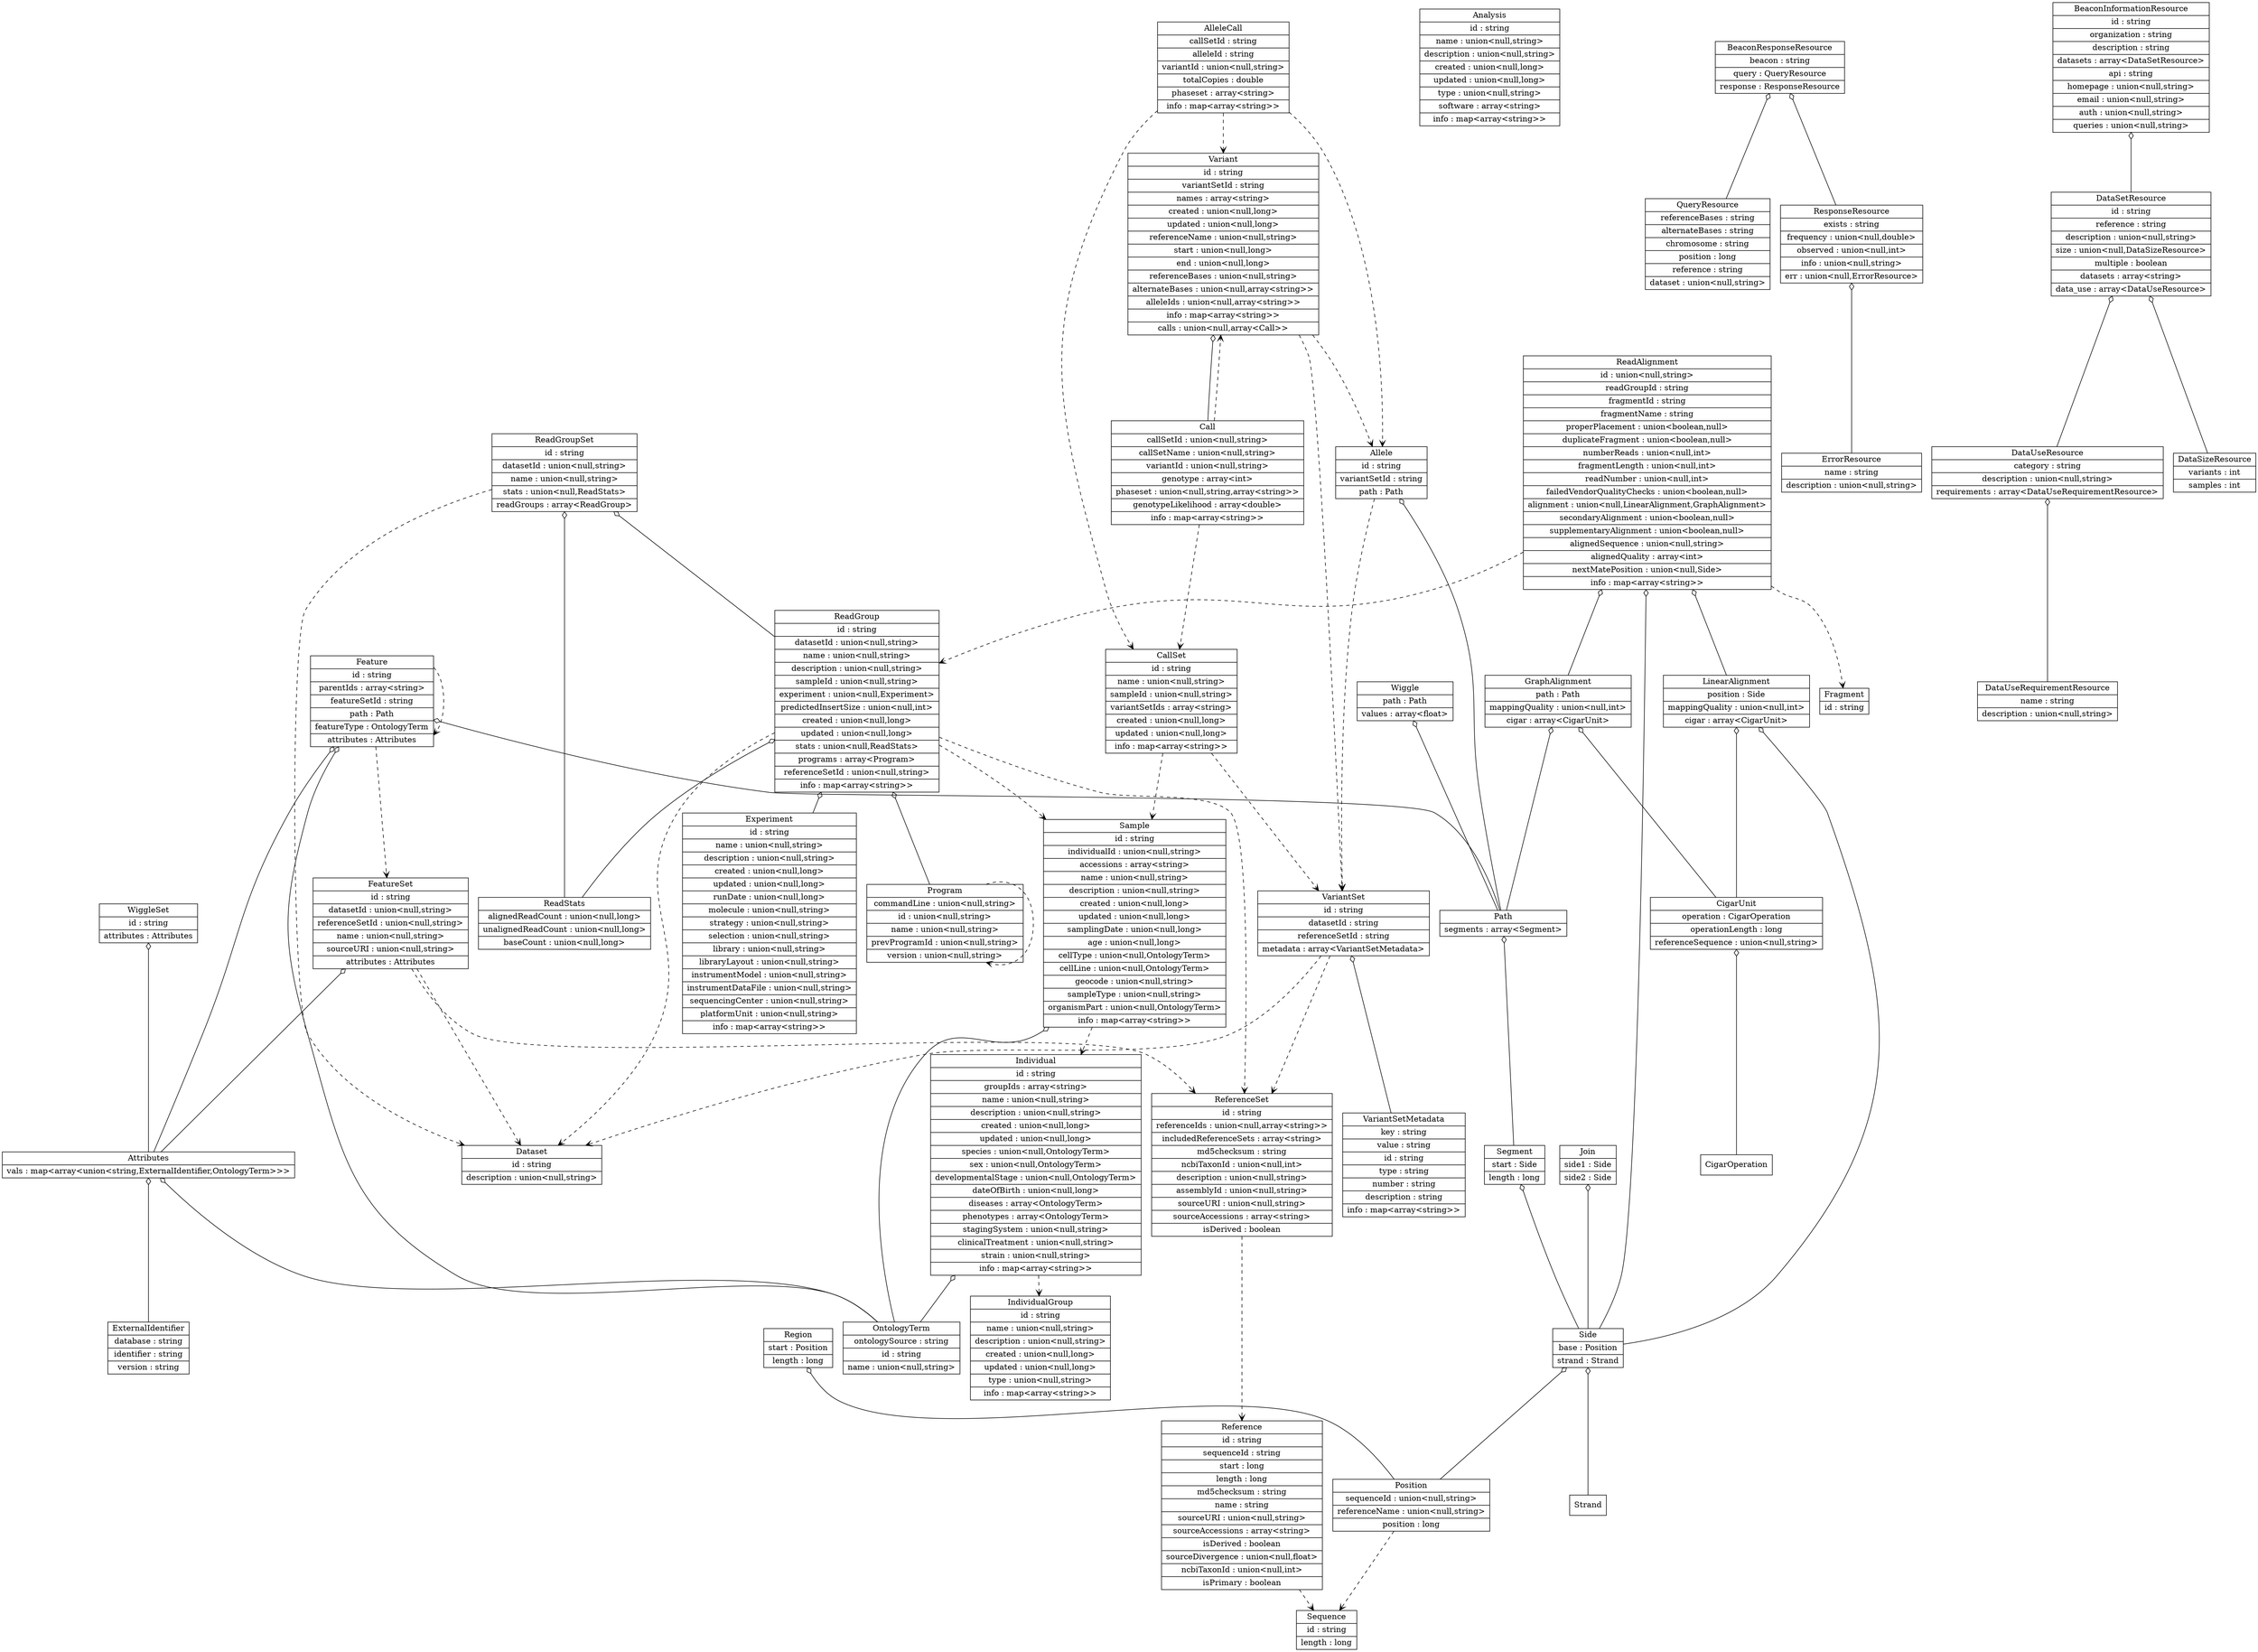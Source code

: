 digraph UML {
node [
	shape=record
]
org_ga4gh_models_ReferenceSet [
	label="{ReferenceSet|id : string|referenceIds : union&lt;null,array&lt;string&gt;&gt;|includedReferenceSets : array&lt;string&gt;|md5checksum : string|ncbiTaxonId : union&lt;null,int&gt;|description : union&lt;null,string&gt;|assemblyId : union&lt;null,string&gt;|sourceURI : union&lt;null,string&gt;|sourceAccessions : array&lt;string&gt;|isDerived : boolean}"
]
org_ga4gh_models_Join [
	label="{Join|side1 : Side|side2 : Side}"
]
org_ga4gh_models_OntologyTerm [
	label="{OntologyTerm|ontologySource : string|id : string|name : union&lt;null,string&gt;}"
]
org_ga4gh_models_Analysis [
	label="{Analysis|id : string|name : union&lt;null,string&gt;|description : union&lt;null,string&gt;|created : union&lt;null,long&gt;|updated : union&lt;null,long&gt;|type : union&lt;null,string&gt;|software : array&lt;string&gt;|info : map&lt;array&lt;string&gt;&gt;}"
]
org_ga4gh_models_Dataset [
	label="{Dataset|id : string|description : union&lt;null,string&gt;}"
]
org_ga4gh_models_WiggleSet [
	label="{WiggleSet|id : string|attributes : Attributes}"
]
org_ga4gh_beacon_QueryResource [
	label="{QueryResource|referenceBases : string|alternateBases : string|chromosome : string|position : long|reference : string|dataset : union&lt;null,string&gt;}"
]
org_ga4gh_models_Allele [
	label="{Allele|id : string|variantSetId : string|path : Path}"
]
org_ga4gh_models_ReadGroupSet [
	label="{ReadGroupSet|id : string|datasetId : union&lt;null,string&gt;|name : union&lt;null,string&gt;|stats : union&lt;null,ReadStats&gt;|readGroups : array&lt;ReadGroup&gt;}"
]
org_ga4gh_models_FeatureSet [
	label="{FeatureSet|id : string|datasetId : union&lt;null,string&gt;|referenceSetId : union&lt;null,string&gt;|name : union&lt;null,string&gt;|sourceURI : union&lt;null,string&gt;|attributes : Attributes}"
]
org_ga4gh_models_CigarUnit [
	label="{CigarUnit|operation : CigarOperation|operationLength : long|referenceSequence : union&lt;null,string&gt;}"
]
org_ga4gh_models_Reference [
	label="{Reference|id : string|sequenceId : string|start : long|length : long|md5checksum : string|name : string|sourceURI : union&lt;null,string&gt;|sourceAccessions : array&lt;string&gt;|isDerived : boolean|sourceDivergence : union&lt;null,float&gt;|ncbiTaxonId : union&lt;null,int&gt;|isPrimary : boolean}"
]
org_ga4gh_models_Attributes [
	label="{Attributes|vals : map&lt;array&lt;union&lt;string,ExternalIdentifier,OntologyTerm&gt;&gt;&gt;}"
]
org_ga4gh_models_CigarOperation [
	label="{CigarOperation}"
]
org_ga4gh_models_Region [
	label="{Region|start : Position|length : long}"
]
org_ga4gh_beacon_ErrorResource [
	label="{ErrorResource|name : string|description : union&lt;null,string&gt;}"
]
org_ga4gh_models_Program [
	label="{Program|commandLine : union&lt;null,string&gt;|id : union&lt;null,string&gt;|name : union&lt;null,string&gt;|prevProgramId : union&lt;null,string&gt;|version : union&lt;null,string&gt;}"
]
org_ga4gh_models_Path [
	label="{Path|segments : array&lt;Segment&gt;}"
]
org_ga4gh_beacon_DataUseRequirementResource [
	label="{DataUseRequirementResource|name : string|description : union&lt;null,string&gt;}"
]
org_ga4gh_models_GraphAlignment [
	label="{GraphAlignment|path : Path|mappingQuality : union&lt;null,int&gt;|cigar : array&lt;CigarUnit&gt;}"
]
org_ga4gh_models_AlleleCall [
	label="{AlleleCall|callSetId : string|alleleId : string|variantId : union&lt;null,string&gt;|totalCopies : double|phaseset : array&lt;string&gt;|info : map&lt;array&lt;string&gt;&gt;}"
]
org_ga4gh_models_Position [
	label="{Position|sequenceId : union&lt;null,string&gt;|referenceName : union&lt;null,string&gt;|position : long}"
]
org_ga4gh_models_Variant [
	label="{Variant|id : string|variantSetId : string|names : array&lt;string&gt;|created : union&lt;null,long&gt;|updated : union&lt;null,long&gt;|referenceName : union&lt;null,string&gt;|start : union&lt;null,long&gt;|end : union&lt;null,long&gt;|referenceBases : union&lt;null,string&gt;|alternateBases : union&lt;null,array&lt;string&gt;&gt;|alleleIds : union&lt;null,array&lt;string&gt;&gt;|info : map&lt;array&lt;string&gt;&gt;|calls : union&lt;null,array&lt;Call&gt;&gt;}"
]
org_ga4gh_models_ReadStats [
	label="{ReadStats|alignedReadCount : union&lt;null,long&gt;|unalignedReadCount : union&lt;null,long&gt;|baseCount : union&lt;null,long&gt;}"
]
org_ga4gh_beacon_BeaconInformationResource [
	label="{BeaconInformationResource|id : string|organization : string|description : string|datasets : array&lt;DataSetResource&gt;|api : string|homepage : union&lt;null,string&gt;|email : union&lt;null,string&gt;|auth : union&lt;null,string&gt;|queries : union&lt;null,string&gt;}"
]
org_ga4gh_models_ExternalIdentifier [
	label="{ExternalIdentifier|database : string|identifier : string|version : string}"
]
org_ga4gh_models_Call [
	label="{Call|callSetId : union&lt;null,string&gt;|callSetName : union&lt;null,string&gt;|variantId : union&lt;null,string&gt;|genotype : array&lt;int&gt;|phaseset : union&lt;null,string,array&lt;string&gt;&gt;|genotypeLikelihood : array&lt;double&gt;|info : map&lt;array&lt;string&gt;&gt;}"
]
org_ga4gh_models_LinearAlignment [
	label="{LinearAlignment|position : Side|mappingQuality : union&lt;null,int&gt;|cigar : array&lt;CigarUnit&gt;}"
]
org_ga4gh_models_Sample [
	label="{Sample|id : string|individualId : union&lt;null,string&gt;|accessions : array&lt;string&gt;|name : union&lt;null,string&gt;|description : union&lt;null,string&gt;|created : union&lt;null,long&gt;|updated : union&lt;null,long&gt;|samplingDate : union&lt;null,long&gt;|age : union&lt;null,long&gt;|cellType : union&lt;null,OntologyTerm&gt;|cellLine : union&lt;null,OntologyTerm&gt;|geocode : union&lt;null,string&gt;|sampleType : union&lt;null,string&gt;|organismPart : union&lt;null,OntologyTerm&gt;|info : map&lt;array&lt;string&gt;&gt;}"
]
org_ga4gh_models_Feature [
	label="{Feature|id : string|parentIds : array&lt;string&gt;|featureSetId : string|path : Path|featureType : OntologyTerm|attributes : Attributes}"
]
org_ga4gh_models_CallSet [
	label="{CallSet|id : string|name : union&lt;null,string&gt;|sampleId : union&lt;null,string&gt;|variantSetIds : array&lt;string&gt;|created : union&lt;null,long&gt;|updated : union&lt;null,long&gt;|info : map&lt;array&lt;string&gt;&gt;}"
]
org_ga4gh_beacon_DataUseResource [
	label="{DataUseResource|category : string|description : union&lt;null,string&gt;|requirements : array&lt;DataUseRequirementResource&gt;}"
]
org_ga4gh_models_Side [
	label="{Side|base : Position|strand : Strand}"
]
org_ga4gh_models_IndividualGroup [
	label="{IndividualGroup|id : string|name : union&lt;null,string&gt;|description : union&lt;null,string&gt;|created : union&lt;null,long&gt;|updated : union&lt;null,long&gt;|type : union&lt;null,string&gt;|info : map&lt;array&lt;string&gt;&gt;}"
]
org_ga4gh_models_Strand [
	label="{Strand}"
]
org_ga4gh_models_ReadGroup [
	label="{ReadGroup|id : string|datasetId : union&lt;null,string&gt;|name : union&lt;null,string&gt;|description : union&lt;null,string&gt;|sampleId : union&lt;null,string&gt;|experiment : union&lt;null,Experiment&gt;|predictedInsertSize : union&lt;null,int&gt;|created : union&lt;null,long&gt;|updated : union&lt;null,long&gt;|stats : union&lt;null,ReadStats&gt;|programs : array&lt;Program&gt;|referenceSetId : union&lt;null,string&gt;|info : map&lt;array&lt;string&gt;&gt;}"
]
org_ga4gh_models_Fragment [
	label="{Fragment|id : string}"
]
org_ga4gh_models_Individual [
	label="{Individual|id : string|groupIds : array&lt;string&gt;|name : union&lt;null,string&gt;|description : union&lt;null,string&gt;|created : union&lt;null,long&gt;|updated : union&lt;null,long&gt;|species : union&lt;null,OntologyTerm&gt;|sex : union&lt;null,OntologyTerm&gt;|developmentalStage : union&lt;null,OntologyTerm&gt;|dateOfBirth : union&lt;null,long&gt;|diseases : array&lt;OntologyTerm&gt;|phenotypes : array&lt;OntologyTerm&gt;|stagingSystem : union&lt;null,string&gt;|clinicalTreatment : union&lt;null,string&gt;|strain : union&lt;null,string&gt;|info : map&lt;array&lt;string&gt;&gt;}"
]
org_ga4gh_models_Experiment [
	label="{Experiment|id : string|name : union&lt;null,string&gt;|description : union&lt;null,string&gt;|created : union&lt;null,long&gt;|updated : union&lt;null,long&gt;|runDate : union&lt;null,long&gt;|molecule : union&lt;null,string&gt;|strategy : union&lt;null,string&gt;|selection : union&lt;null,string&gt;|library : union&lt;null,string&gt;|libraryLayout : union&lt;null,string&gt;|instrumentModel : union&lt;null,string&gt;|instrumentDataFile : union&lt;null,string&gt;|sequencingCenter : union&lt;null,string&gt;|platformUnit : union&lt;null,string&gt;|info : map&lt;array&lt;string&gt;&gt;}"
]
org_ga4gh_models_Sequence [
	label="{Sequence|id : string|length : long}"
]
org_ga4gh_beacon_ResponseResource [
	label="{ResponseResource|exists : string|frequency : union&lt;null,double&gt;|observed : union&lt;null,int&gt;|info : union&lt;null,string&gt;|err : union&lt;null,ErrorResource&gt;}"
]
org_ga4gh_models_Segment [
	label="{Segment|start : Side|length : long}"
]
org_ga4gh_beacon_DataSetResource [
	label="{DataSetResource|id : string|reference : string|description : union&lt;null,string&gt;|size : union&lt;null,DataSizeResource&gt;|multiple : boolean|datasets : array&lt;string&gt;|data_use : array&lt;DataUseResource&gt;}"
]
org_ga4gh_beacon_DataSizeResource [
	label="{DataSizeResource|variants : int|samples : int}"
]
org_ga4gh_models_VariantSet [
	label="{VariantSet|id : string|datasetId : string|referenceSetId : string|metadata : array&lt;VariantSetMetadata&gt;}"
]
org_ga4gh_models_Wiggle [
	label="{Wiggle|path : Path|values : array&lt;float&gt;}"
]
org_ga4gh_beacon_BeaconResponseResource [
	label="{BeaconResponseResource|beacon : string|query : QueryResource|response : ResponseResource}"
]
org_ga4gh_models_ReadAlignment [
	label="{ReadAlignment|id : union&lt;null,string&gt;|readGroupId : string|fragmentId : string|fragmentName : string|properPlacement : union&lt;boolean,null&gt;|duplicateFragment : union&lt;boolean,null&gt;|numberReads : union&lt;null,int&gt;|fragmentLength : union&lt;null,int&gt;|readNumber : union&lt;null,int&gt;|failedVendorQualityChecks : union&lt;boolean,null&gt;|alignment : union&lt;null,LinearAlignment,GraphAlignment&gt;|secondaryAlignment : union&lt;boolean,null&gt;|supplementaryAlignment : union&lt;boolean,null&gt;|alignedSequence : union&lt;null,string&gt;|alignedQuality : array&lt;int&gt;|nextMatePosition : union&lt;null,Side&gt;|info : map&lt;array&lt;string&gt;&gt;}"
]
org_ga4gh_models_VariantSetMetadata [
	label="{VariantSetMetadata|key : string|value : string|id : string|type : string|number : string|description : string|info : map&lt;array&lt;string&gt;&gt;}"
]
edge [
	dir=both
	arrowtail=odiamond
	arrowhead=none
]
org_ga4gh_models_Wiggle -> org_ga4gh_models_Path
org_ga4gh_models_Side -> org_ga4gh_models_Strand
org_ga4gh_models_Individual -> org_ga4gh_models_OntologyTerm
org_ga4gh_beacon_DataUseResource -> org_ga4gh_beacon_DataUseRequirementResource
org_ga4gh_models_ReadAlignment -> org_ga4gh_models_LinearAlignment
org_ga4gh_models_Region -> org_ga4gh_models_Position
org_ga4gh_models_ReadAlignment -> org_ga4gh_models_GraphAlignment
org_ga4gh_models_Variant -> org_ga4gh_models_Call
org_ga4gh_models_FeatureSet -> org_ga4gh_models_Attributes
org_ga4gh_models_LinearAlignment -> org_ga4gh_models_Side
org_ga4gh_models_ReadGroup -> org_ga4gh_models_ReadStats
org_ga4gh_models_WiggleSet -> org_ga4gh_models_Attributes
org_ga4gh_models_Segment -> org_ga4gh_models_Side
org_ga4gh_models_GraphAlignment -> org_ga4gh_models_Path
org_ga4gh_beacon_DataSetResource -> org_ga4gh_beacon_DataUseResource
org_ga4gh_models_VariantSet -> org_ga4gh_models_VariantSetMetadata
org_ga4gh_models_Feature -> org_ga4gh_models_Path
org_ga4gh_beacon_BeaconInformationResource -> org_ga4gh_beacon_DataSetResource
org_ga4gh_models_Side -> org_ga4gh_models_Position
org_ga4gh_models_ReadGroupSet -> org_ga4gh_models_ReadStats
org_ga4gh_models_Attributes -> org_ga4gh_models_OntologyTerm
org_ga4gh_models_GraphAlignment -> org_ga4gh_models_CigarUnit
org_ga4gh_models_ReadGroup -> org_ga4gh_models_Program
org_ga4gh_models_Allele -> org_ga4gh_models_Path
org_ga4gh_models_Path -> org_ga4gh_models_Segment
org_ga4gh_beacon_ResponseResource -> org_ga4gh_beacon_ErrorResource
org_ga4gh_beacon_BeaconResponseResource -> org_ga4gh_beacon_QueryResource
org_ga4gh_models_ReadGroup -> org_ga4gh_models_Experiment
org_ga4gh_beacon_BeaconResponseResource -> org_ga4gh_beacon_ResponseResource
org_ga4gh_models_Attributes -> org_ga4gh_models_ExternalIdentifier
org_ga4gh_models_Sample -> org_ga4gh_models_OntologyTerm
org_ga4gh_models_Join -> org_ga4gh_models_Side
org_ga4gh_models_Feature -> org_ga4gh_models_OntologyTerm
org_ga4gh_models_LinearAlignment -> org_ga4gh_models_CigarUnit
org_ga4gh_models_CigarUnit -> org_ga4gh_models_CigarOperation
org_ga4gh_beacon_DataSetResource -> org_ga4gh_beacon_DataSizeResource
org_ga4gh_models_ReadAlignment -> org_ga4gh_models_Side
org_ga4gh_models_ReadGroupSet -> org_ga4gh_models_ReadGroup
org_ga4gh_models_Feature -> org_ga4gh_models_Attributes
edge [
	dir=both
	arrowtail=none
	arrowhead=vee
	style=dashed
]
org_ga4gh_models_Reference -> org_ga4gh_models_Sequence
org_ga4gh_models_Variant -> org_ga4gh_models_Allele
org_ga4gh_models_Position -> org_ga4gh_models_Sequence
org_ga4gh_models_Call -> org_ga4gh_models_Variant
org_ga4gh_models_ReadGroup -> org_ga4gh_models_Dataset
org_ga4gh_models_Feature -> org_ga4gh_models_FeatureSet
org_ga4gh_models_VariantSet -> org_ga4gh_models_Dataset
org_ga4gh_models_Call -> org_ga4gh_models_CallSet
org_ga4gh_models_CallSet -> org_ga4gh_models_VariantSet
org_ga4gh_models_ReferenceSet -> org_ga4gh_models_Reference
org_ga4gh_models_AlleleCall -> org_ga4gh_models_Allele
org_ga4gh_models_FeatureSet -> org_ga4gh_models_Dataset
org_ga4gh_models_AlleleCall -> org_ga4gh_models_CallSet
org_ga4gh_models_ReadGroup -> org_ga4gh_models_ReferenceSet
org_ga4gh_models_ReadGroup -> org_ga4gh_models_Sample
org_ga4gh_models_ReadAlignment -> org_ga4gh_models_Fragment
org_ga4gh_models_AlleleCall -> org_ga4gh_models_Variant
org_ga4gh_models_CallSet -> org_ga4gh_models_Sample
org_ga4gh_models_ReadAlignment -> org_ga4gh_models_ReadGroup
org_ga4gh_models_FeatureSet -> org_ga4gh_models_ReferenceSet
org_ga4gh_models_ReadGroupSet -> org_ga4gh_models_Dataset
org_ga4gh_models_Variant -> org_ga4gh_models_VariantSet
org_ga4gh_models_Sample -> org_ga4gh_models_Individual
org_ga4gh_models_VariantSet -> org_ga4gh_models_ReferenceSet
org_ga4gh_models_Program -> org_ga4gh_models_Program
org_ga4gh_models_Allele -> org_ga4gh_models_VariantSet
// Extra ID reference edges that we don't autodetect
// Use fully qualified names, and replace dots with underscores

// Feature has a "parentId"
org_ga4gh_models_Feature -> org_ga4gh_models_Feature

// Individual has a "groupId"
org_ga4gh_models_Individual -> org_ga4gh_models_IndividualGroup

}
